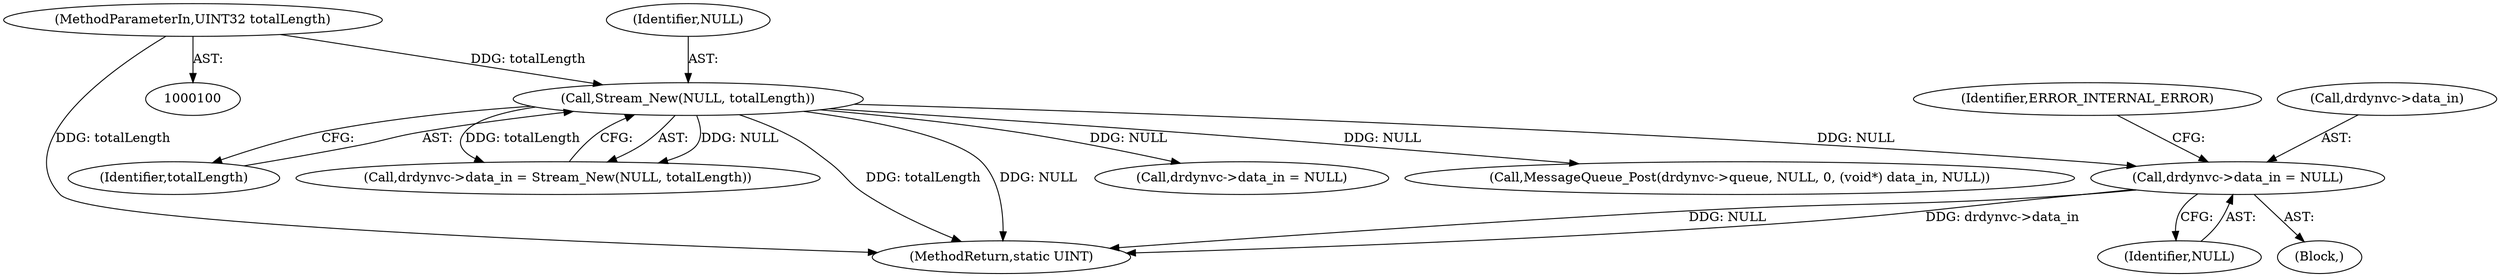digraph "0_FreeRDP_baee520e3dd9be6511c45a14c5f5e77784de1471_5@pointer" {
"1000175" [label="(Call,drdynvc->data_in = NULL)"];
"1000137" [label="(Call,Stream_New(NULL, totalLength))"];
"1000104" [label="(MethodParameterIn,UINT32 totalLength)"];
"1000104" [label="(MethodParameterIn,UINT32 totalLength)"];
"1000137" [label="(Call,Stream_New(NULL, totalLength))"];
"1000181" [label="(Identifier,ERROR_INTERNAL_ERROR)"];
"1000218" [label="(Call,MessageQueue_Post(drdynvc->queue, NULL, 0, (void*) data_in, NULL))"];
"1000176" [label="(Call,drdynvc->data_in)"];
"1000179" [label="(Identifier,NULL)"];
"1000175" [label="(Call,drdynvc->data_in = NULL)"];
"1000133" [label="(Call,drdynvc->data_in = Stream_New(NULL, totalLength))"];
"1000163" [label="(Block,)"];
"1000139" [label="(Identifier,totalLength)"];
"1000138" [label="(Identifier,NULL)"];
"1000239" [label="(MethodReturn,static UINT)"];
"1000206" [label="(Call,drdynvc->data_in = NULL)"];
"1000175" -> "1000163"  [label="AST: "];
"1000175" -> "1000179"  [label="CFG: "];
"1000176" -> "1000175"  [label="AST: "];
"1000179" -> "1000175"  [label="AST: "];
"1000181" -> "1000175"  [label="CFG: "];
"1000175" -> "1000239"  [label="DDG: NULL"];
"1000175" -> "1000239"  [label="DDG: drdynvc->data_in"];
"1000137" -> "1000175"  [label="DDG: NULL"];
"1000137" -> "1000133"  [label="AST: "];
"1000137" -> "1000139"  [label="CFG: "];
"1000138" -> "1000137"  [label="AST: "];
"1000139" -> "1000137"  [label="AST: "];
"1000133" -> "1000137"  [label="CFG: "];
"1000137" -> "1000239"  [label="DDG: totalLength"];
"1000137" -> "1000239"  [label="DDG: NULL"];
"1000137" -> "1000133"  [label="DDG: NULL"];
"1000137" -> "1000133"  [label="DDG: totalLength"];
"1000104" -> "1000137"  [label="DDG: totalLength"];
"1000137" -> "1000206"  [label="DDG: NULL"];
"1000137" -> "1000218"  [label="DDG: NULL"];
"1000104" -> "1000100"  [label="AST: "];
"1000104" -> "1000239"  [label="DDG: totalLength"];
}
